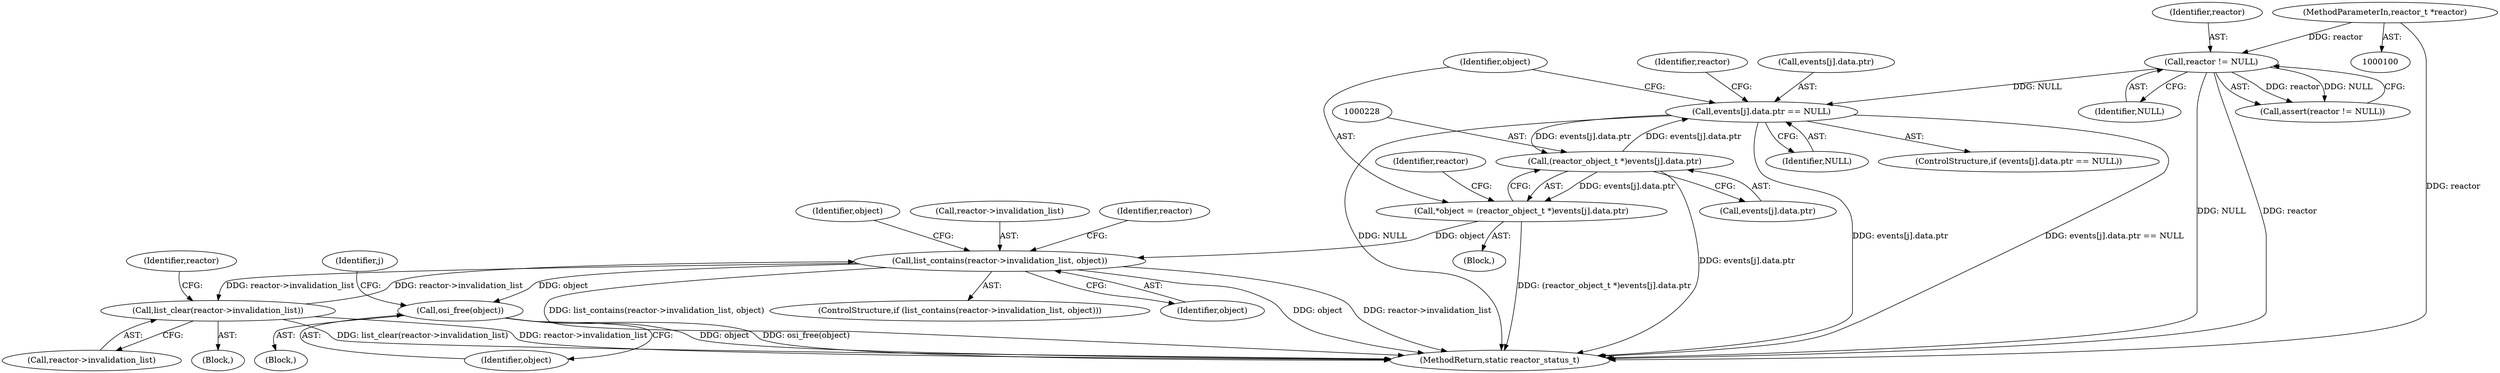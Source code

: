 digraph "0_Android_472271b153c5dc53c28beac55480a8d8434b2d5c_59@array" {
"1000200" [label="(Call,events[j].data.ptr == NULL)"];
"1000227" [label="(Call,(reactor_object_t *)events[j].data.ptr)"];
"1000200" [label="(Call,events[j].data.ptr == NULL)"];
"1000105" [label="(Call,reactor != NULL)"];
"1000101" [label="(MethodParameterIn,reactor_t *reactor)"];
"1000225" [label="(Call,*object = (reactor_object_t *)events[j].data.ptr)"];
"1000242" [label="(Call,list_contains(reactor->invalidation_list, object))"];
"1000139" [label="(Call,list_clear(reactor->invalidation_list))"];
"1000327" [label="(Call,osi_free(object))"];
"1000105" [label="(Call,reactor != NULL)"];
"1000146" [label="(Identifier,reactor)"];
"1000242" [label="(Call,list_contains(reactor->invalidation_list, object))"];
"1000327" [label="(Call,osi_free(object))"];
"1000241" [label="(ControlStructure,if (list_contains(reactor->invalidation_list, object)))"];
"1000140" [label="(Call,reactor->invalidation_list)"];
"1000257" [label="(Identifier,object)"];
"1000199" [label="(ControlStructure,if (events[j].data.ptr == NULL))"];
"1000197" [label="(Identifier,j)"];
"1000226" [label="(Identifier,object)"];
"1000243" [label="(Call,reactor->invalidation_list)"];
"1000321" [label="(Block,)"];
"1000198" [label="(Block,)"];
"1000227" [label="(Call,(reactor_object_t *)events[j].data.ptr)"];
"1000208" [label="(Identifier,NULL)"];
"1000225" [label="(Call,*object = (reactor_object_t *)events[j].data.ptr)"];
"1000229" [label="(Call,events[j].data.ptr)"];
"1000106" [label="(Identifier,reactor)"];
"1000328" [label="(Identifier,object)"];
"1000213" [label="(Identifier,reactor)"];
"1000101" [label="(MethodParameterIn,reactor_t *reactor)"];
"1000246" [label="(Identifier,object)"];
"1000251" [label="(Identifier,reactor)"];
"1000239" [label="(Identifier,reactor)"];
"1000107" [label="(Identifier,NULL)"];
"1000201" [label="(Call,events[j].data.ptr)"];
"1000104" [label="(Call,assert(reactor != NULL))"];
"1000139" [label="(Call,list_clear(reactor->invalidation_list))"];
"1000133" [label="(Block,)"];
"1000200" [label="(Call,events[j].data.ptr == NULL)"];
"1000336" [label="(MethodReturn,static reactor_status_t)"];
"1000200" -> "1000199"  [label="AST: "];
"1000200" -> "1000208"  [label="CFG: "];
"1000201" -> "1000200"  [label="AST: "];
"1000208" -> "1000200"  [label="AST: "];
"1000213" -> "1000200"  [label="CFG: "];
"1000226" -> "1000200"  [label="CFG: "];
"1000200" -> "1000336"  [label="DDG: events[j].data.ptr"];
"1000200" -> "1000336"  [label="DDG: events[j].data.ptr == NULL"];
"1000200" -> "1000336"  [label="DDG: NULL"];
"1000227" -> "1000200"  [label="DDG: events[j].data.ptr"];
"1000105" -> "1000200"  [label="DDG: NULL"];
"1000200" -> "1000227"  [label="DDG: events[j].data.ptr"];
"1000227" -> "1000225"  [label="AST: "];
"1000227" -> "1000229"  [label="CFG: "];
"1000228" -> "1000227"  [label="AST: "];
"1000229" -> "1000227"  [label="AST: "];
"1000225" -> "1000227"  [label="CFG: "];
"1000227" -> "1000336"  [label="DDG: events[j].data.ptr"];
"1000227" -> "1000225"  [label="DDG: events[j].data.ptr"];
"1000105" -> "1000104"  [label="AST: "];
"1000105" -> "1000107"  [label="CFG: "];
"1000106" -> "1000105"  [label="AST: "];
"1000107" -> "1000105"  [label="AST: "];
"1000104" -> "1000105"  [label="CFG: "];
"1000105" -> "1000336"  [label="DDG: NULL"];
"1000105" -> "1000336"  [label="DDG: reactor"];
"1000105" -> "1000104"  [label="DDG: reactor"];
"1000105" -> "1000104"  [label="DDG: NULL"];
"1000101" -> "1000105"  [label="DDG: reactor"];
"1000101" -> "1000100"  [label="AST: "];
"1000101" -> "1000336"  [label="DDG: reactor"];
"1000225" -> "1000198"  [label="AST: "];
"1000226" -> "1000225"  [label="AST: "];
"1000239" -> "1000225"  [label="CFG: "];
"1000225" -> "1000336"  [label="DDG: (reactor_object_t *)events[j].data.ptr"];
"1000225" -> "1000242"  [label="DDG: object"];
"1000242" -> "1000241"  [label="AST: "];
"1000242" -> "1000246"  [label="CFG: "];
"1000243" -> "1000242"  [label="AST: "];
"1000246" -> "1000242"  [label="AST: "];
"1000251" -> "1000242"  [label="CFG: "];
"1000257" -> "1000242"  [label="CFG: "];
"1000242" -> "1000336"  [label="DDG: list_contains(reactor->invalidation_list, object)"];
"1000242" -> "1000336"  [label="DDG: object"];
"1000242" -> "1000336"  [label="DDG: reactor->invalidation_list"];
"1000242" -> "1000139"  [label="DDG: reactor->invalidation_list"];
"1000139" -> "1000242"  [label="DDG: reactor->invalidation_list"];
"1000242" -> "1000327"  [label="DDG: object"];
"1000139" -> "1000133"  [label="AST: "];
"1000139" -> "1000140"  [label="CFG: "];
"1000140" -> "1000139"  [label="AST: "];
"1000146" -> "1000139"  [label="CFG: "];
"1000139" -> "1000336"  [label="DDG: list_clear(reactor->invalidation_list)"];
"1000139" -> "1000336"  [label="DDG: reactor->invalidation_list"];
"1000327" -> "1000321"  [label="AST: "];
"1000327" -> "1000328"  [label="CFG: "];
"1000328" -> "1000327"  [label="AST: "];
"1000197" -> "1000327"  [label="CFG: "];
"1000327" -> "1000336"  [label="DDG: object"];
"1000327" -> "1000336"  [label="DDG: osi_free(object)"];
}
